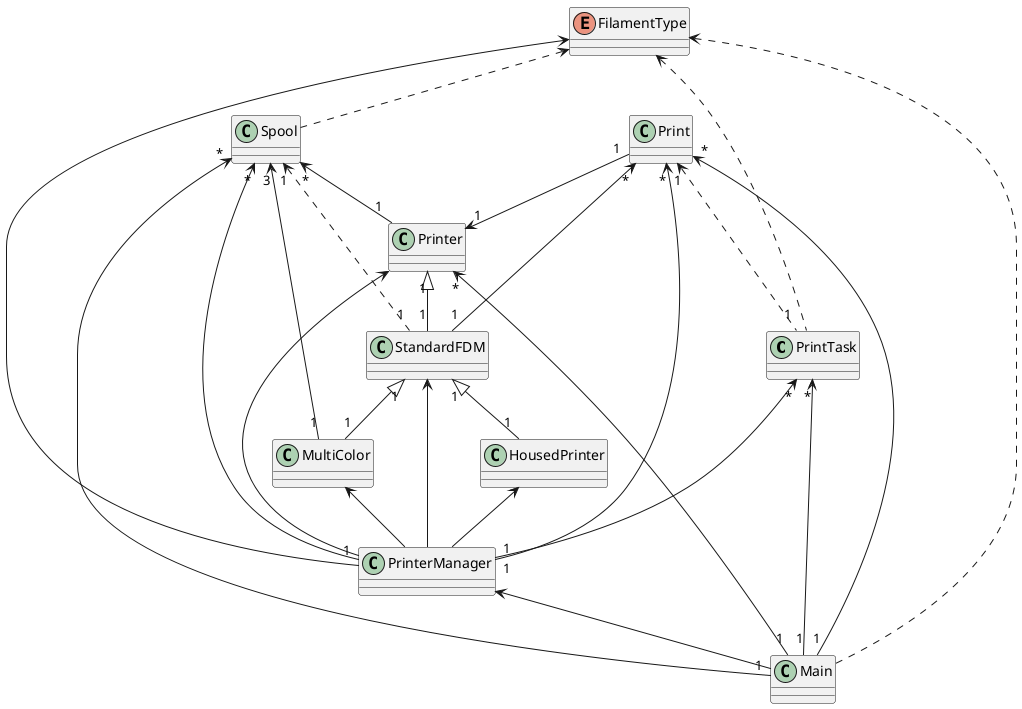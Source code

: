 @startuml
class PrintTask{}
class Main{}
class PrinterManager{}
class Print {}
class Printer {}
class StandardFDM {}
enum FilamentType {}

'Relationships
PrintTask "*"<--"1" Main
PrintTask "*"<--"1" PrinterManager

Print "1"--> "1"Printer
Print "1" <.. "1"PrintTask
Print "*" <-- "1" Main
Print "*" <-- "1" PrinterManager
Print "*" <-- "1" StandardFDM

Spool "*" <-- "1" PrinterManager
Spool "3" <-- "1" MultiColor
Spool "1" <.. "1" StandardFDM
Spool "*" <-- "1" Main
Spool "*" <-- "1" Printer

Printer "*"<--"1" Main
Printer "1"<|--"1" StandardFDM

StandardFDM "1"<|--"1" HousedPrinter
StandardFDM "1"<|--"1" MultiColor

FilamentType <.. Main
FilamentType <.. PrintTask
FilamentType <.. Spool
FilamentType <-- PrinterManager

HousedPrinter <-- PrinterManager
MultiColor <-- PrinterManager
Printer <-- PrinterManager
StandardFDM <-- PrinterManager
PrinterManager <-- Main
@enduml